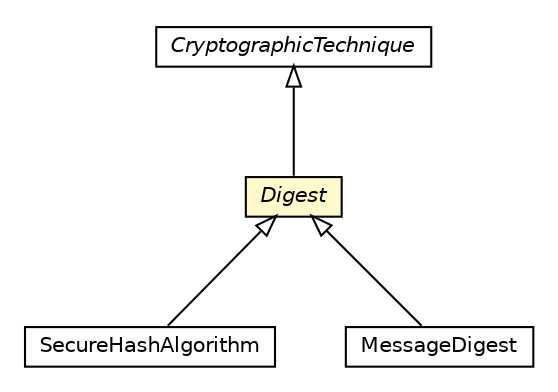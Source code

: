 #!/usr/local/bin/dot
#
# Class diagram 
# Generated by UMLGraph version R5_6-24-gf6e263 (http://www.umlgraph.org/)
#

digraph G {
	edge [fontname="Helvetica",fontsize=10,labelfontname="Helvetica",labelfontsize=10];
	node [fontname="Helvetica",fontsize=10,shape=plaintext];
	nodesep=0.25;
	ranksep=0.5;
	// org.universAAL.ontology.cryptographic.Digest
	c3592411 [label=<<table title="org.universAAL.ontology.cryptographic.Digest" border="0" cellborder="1" cellspacing="0" cellpadding="2" port="p" bgcolor="lemonChiffon" href="./Digest.html">
		<tr><td><table border="0" cellspacing="0" cellpadding="1">
<tr><td align="center" balign="center"><font face="Helvetica-Oblique"> Digest </font></td></tr>
		</table></td></tr>
		</table>>, URL="./Digest.html", fontname="Helvetica", fontcolor="black", fontsize=10.0];
	// org.universAAL.ontology.cryptographic.CryptographicTechnique
	c3592418 [label=<<table title="org.universAAL.ontology.cryptographic.CryptographicTechnique" border="0" cellborder="1" cellspacing="0" cellpadding="2" port="p" href="./CryptographicTechnique.html">
		<tr><td><table border="0" cellspacing="0" cellpadding="1">
<tr><td align="center" balign="center"><font face="Helvetica-Oblique"> CryptographicTechnique </font></td></tr>
		</table></td></tr>
		</table>>, URL="./CryptographicTechnique.html", fontname="Helvetica", fontcolor="black", fontsize=10.0];
	// org.universAAL.ontology.cryptographic.digest.SecureHashAlgorithm
	c3592426 [label=<<table title="org.universAAL.ontology.cryptographic.digest.SecureHashAlgorithm" border="0" cellborder="1" cellspacing="0" cellpadding="2" port="p" href="./digest/SecureHashAlgorithm.html">
		<tr><td><table border="0" cellspacing="0" cellpadding="1">
<tr><td align="center" balign="center"> SecureHashAlgorithm </td></tr>
		</table></td></tr>
		</table>>, URL="./digest/SecureHashAlgorithm.html", fontname="Helvetica", fontcolor="black", fontsize=10.0];
	// org.universAAL.ontology.cryptographic.digest.MessageDigest
	c3592427 [label=<<table title="org.universAAL.ontology.cryptographic.digest.MessageDigest" border="0" cellborder="1" cellspacing="0" cellpadding="2" port="p" href="./digest/MessageDigest.html">
		<tr><td><table border="0" cellspacing="0" cellpadding="1">
<tr><td align="center" balign="center"> MessageDigest </td></tr>
		</table></td></tr>
		</table>>, URL="./digest/MessageDigest.html", fontname="Helvetica", fontcolor="black", fontsize=10.0];
	//org.universAAL.ontology.cryptographic.Digest extends org.universAAL.ontology.cryptographic.CryptographicTechnique
	c3592418:p -> c3592411:p [dir=back,arrowtail=empty];
	//org.universAAL.ontology.cryptographic.digest.SecureHashAlgorithm extends org.universAAL.ontology.cryptographic.Digest
	c3592411:p -> c3592426:p [dir=back,arrowtail=empty];
	//org.universAAL.ontology.cryptographic.digest.MessageDigest extends org.universAAL.ontology.cryptographic.Digest
	c3592411:p -> c3592427:p [dir=back,arrowtail=empty];
}

